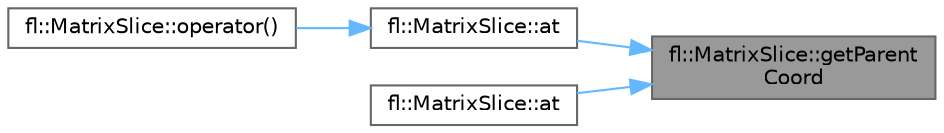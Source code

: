 digraph "fl::MatrixSlice::getParentCoord"
{
 // INTERACTIVE_SVG=YES
 // LATEX_PDF_SIZE
  bgcolor="transparent";
  edge [fontname=Helvetica,fontsize=10,labelfontname=Helvetica,labelfontsize=10];
  node [fontname=Helvetica,fontsize=10,shape=box,height=0.2,width=0.4];
  rankdir="RL";
  Node1 [id="Node000001",label="fl::MatrixSlice::getParent\lCoord",height=0.2,width=0.4,color="gray40", fillcolor="grey60", style="filled", fontcolor="black",tooltip=" "];
  Node1 -> Node2 [id="edge1_Node000001_Node000002",dir="back",color="steelblue1",style="solid",tooltip=" "];
  Node2 [id="Node000002",label="fl::MatrixSlice::at",height=0.2,width=0.4,color="grey40", fillcolor="white", style="filled",URL="$d6/da3/classfl_1_1_matrix_slice_a19cf052ebb221c978e379e8827eeb2df.html#a19cf052ebb221c978e379e8827eeb2df",tooltip=" "];
  Node2 -> Node3 [id="edge2_Node000002_Node000003",dir="back",color="steelblue1",style="solid",tooltip=" "];
  Node3 [id="Node000003",label="fl::MatrixSlice::operator()",height=0.2,width=0.4,color="grey40", fillcolor="white", style="filled",URL="$d6/da3/classfl_1_1_matrix_slice_af0e5fd9ba81ec23fd05dc9b9bce0eb96.html#af0e5fd9ba81ec23fd05dc9b9bce0eb96",tooltip=" "];
  Node1 -> Node4 [id="edge3_Node000001_Node000004",dir="back",color="steelblue1",style="solid",tooltip=" "];
  Node4 [id="Node000004",label="fl::MatrixSlice::at",height=0.2,width=0.4,color="grey40", fillcolor="white", style="filled",URL="$d6/da3/classfl_1_1_matrix_slice_a18156f9cf955c4542ee0f709a9f80312.html#a18156f9cf955c4542ee0f709a9f80312",tooltip=" "];
}
